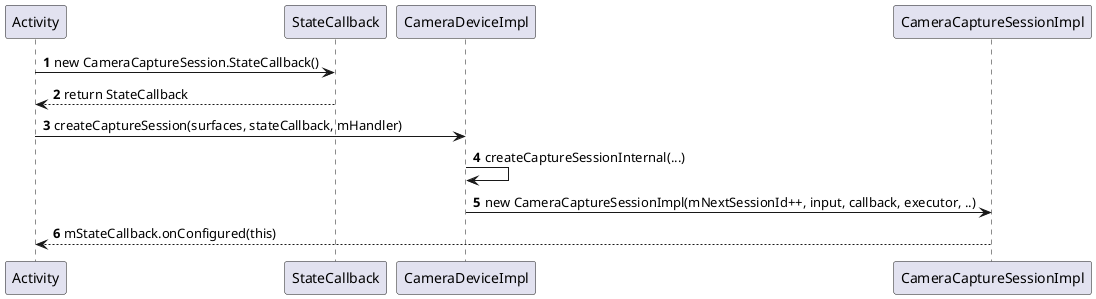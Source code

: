 @startuml
'https://plantuml.com/sequence-diagram

autonumber

Activity -> StateCallback: new CameraCaptureSession.StateCallback()
Activity <-- StateCallback: return StateCallback
Activity -> CameraDeviceImpl: createCaptureSession(surfaces, stateCallback, mHandler)
CameraDeviceImpl -> CameraDeviceImpl: createCaptureSessionInternal(...)
CameraDeviceImpl -> CameraCaptureSessionImpl: new CameraCaptureSessionImpl(mNextSessionId++, input, callback, executor, ..)
Activity <-- CameraCaptureSessionImpl: mStateCallback.onConfigured(this)

@enduml